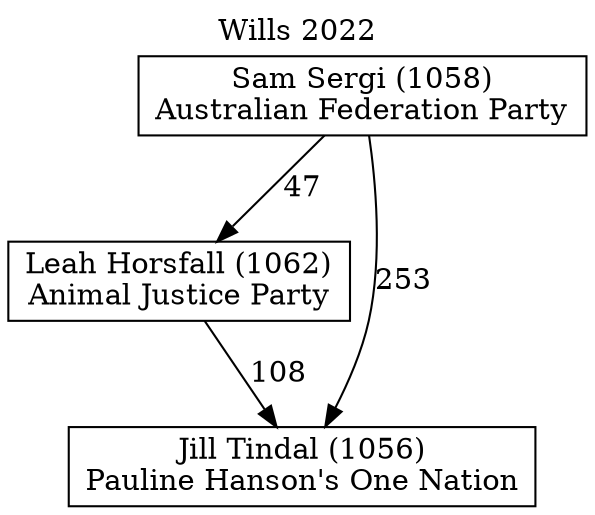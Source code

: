 // House preference flow
digraph "Jill Tindal (1056)_Wills_2022" {
	graph [label="Wills 2022" labelloc=t mclimit=10]
	node [shape=box]
	"Sam Sergi (1058)" [label="Sam Sergi (1058)
Australian Federation Party"]
	"Leah Horsfall (1062)" [label="Leah Horsfall (1062)
Animal Justice Party"]
	"Jill Tindal (1056)" [label="Jill Tindal (1056)
Pauline Hanson's One Nation"]
	"Sam Sergi (1058)" -> "Jill Tindal (1056)" [label=253]
	"Leah Horsfall (1062)" -> "Jill Tindal (1056)" [label=108]
	"Sam Sergi (1058)" -> "Leah Horsfall (1062)" [label=47]
}
